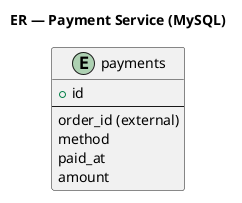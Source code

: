 @startuml Payments_ER
title ER — Payment Service (MySQL)

entity "payments" as PAY {
  + id
  --
  order_id (external)
  method
  paid_at
  amount
}

@enduml
